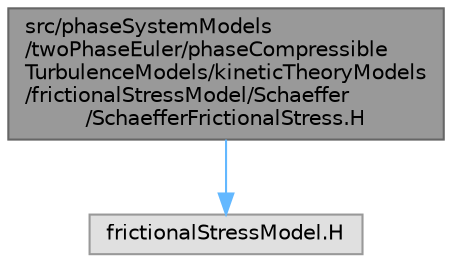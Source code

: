 digraph "src/phaseSystemModels/twoPhaseEuler/phaseCompressibleTurbulenceModels/kineticTheoryModels/frictionalStressModel/Schaeffer/SchaefferFrictionalStress.H"
{
 // LATEX_PDF_SIZE
  bgcolor="transparent";
  edge [fontname=Helvetica,fontsize=10,labelfontname=Helvetica,labelfontsize=10];
  node [fontname=Helvetica,fontsize=10,shape=box,height=0.2,width=0.4];
  Node1 [id="Node000001",label="src/phaseSystemModels\l/twoPhaseEuler/phaseCompressible\lTurbulenceModels/kineticTheoryModels\l/frictionalStressModel/Schaeffer\l/SchaefferFrictionalStress.H",height=0.2,width=0.4,color="gray40", fillcolor="grey60", style="filled", fontcolor="black",tooltip=" "];
  Node1 -> Node2 [id="edge1_Node000001_Node000002",color="steelblue1",style="solid",tooltip=" "];
  Node2 [id="Node000002",label="frictionalStressModel.H",height=0.2,width=0.4,color="grey60", fillcolor="#E0E0E0", style="filled",tooltip=" "];
}
